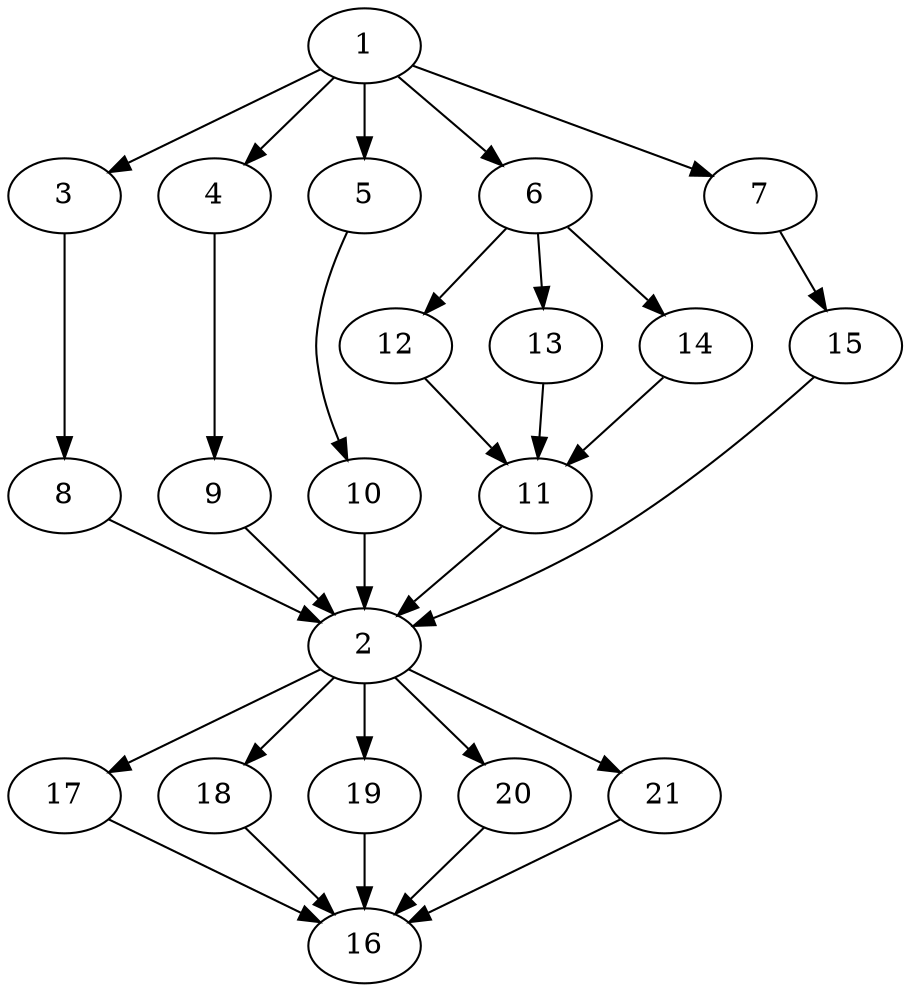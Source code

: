digraph "core_4p_gb_SeriesParallel-MaxBf-5_Nodes_21_CCR_1.96_WeightType_Random_schedule.gxl" {
	1	 [Processor=2,Start=0,Weight=9];
	3	 [Processor=3,Start=18,Weight=9];
	1 -> 3	 [Weight=9];
	4	 [Processor=4,Start=16,Weight=4];
	1 -> 4	 [Weight=7];
	5	 [Processor=1,Start=22,Weight=10];
	1 -> 5	 [Weight=13];
	6	 [Processor=2,Start=9,Weight=7];
	1 -> 6	 [Weight=12];
	7	 [Processor=1,Start=13,Weight=9];
	1 -> 7	 [Weight=4];
	2	 [Processor=3,Start=46,Weight=10];
	17	 [Processor=4,Start=68,Weight=3];
	2 -> 17	 [Weight=7];
	18	 [Processor=3,Start=62,Weight=3];
	2 -> 18	 [Weight=10];
	19	 [Processor=1,Start=59,Weight=2];
	2 -> 19	 [Weight=3];
	20	 [Processor=4,Start=62,Weight=6];
	2 -> 20	 [Weight=6];
	21	 [Processor=3,Start=56,Weight=5];
	2 -> 21	 [Weight=3];
	8	 [Processor=3,Start=27,Weight=10];
	3 -> 8	 [Weight=13];
	9	 [Processor=4,Start=28,Weight=8];
	4 -> 9	 [Weight=13];
	10	 [Processor=1,Start=33,Weight=2];
	5 -> 10	 [Weight=7];
	12	 [Processor=2,Start=25,Weight=6];
	6 -> 12	 [Weight=13];
	13	 [Processor=2,Start=23,Weight=2];
	6 -> 13	 [Weight=7];
	14	 [Processor=2,Start=16,Weight=7];
	6 -> 14	 [Weight=12];
	15	 [Processor=1,Start=35,Weight=7];
	7 -> 15	 [Weight=10];
	8 -> 2	 [Weight=15];
	9 -> 2	 [Weight=10];
	10 -> 2	 [Weight=10];
	11	 [Processor=3,Start=37,Weight=9];
	11 -> 2	 [Weight=15];
	12 -> 11	 [Weight=3];
	13 -> 11	 [Weight=6];
	14 -> 11	 [Weight=13];
	15 -> 2	 [Weight=4];
	16	 [Processor=4,Start=71,Weight=9];
	17 -> 16	 [Weight=12];
	18 -> 16	 [Weight=6];
	19 -> 16	 [Weight=6];
	20 -> 16	 [Weight=10];
	21 -> 16	 [Weight=10];
}
